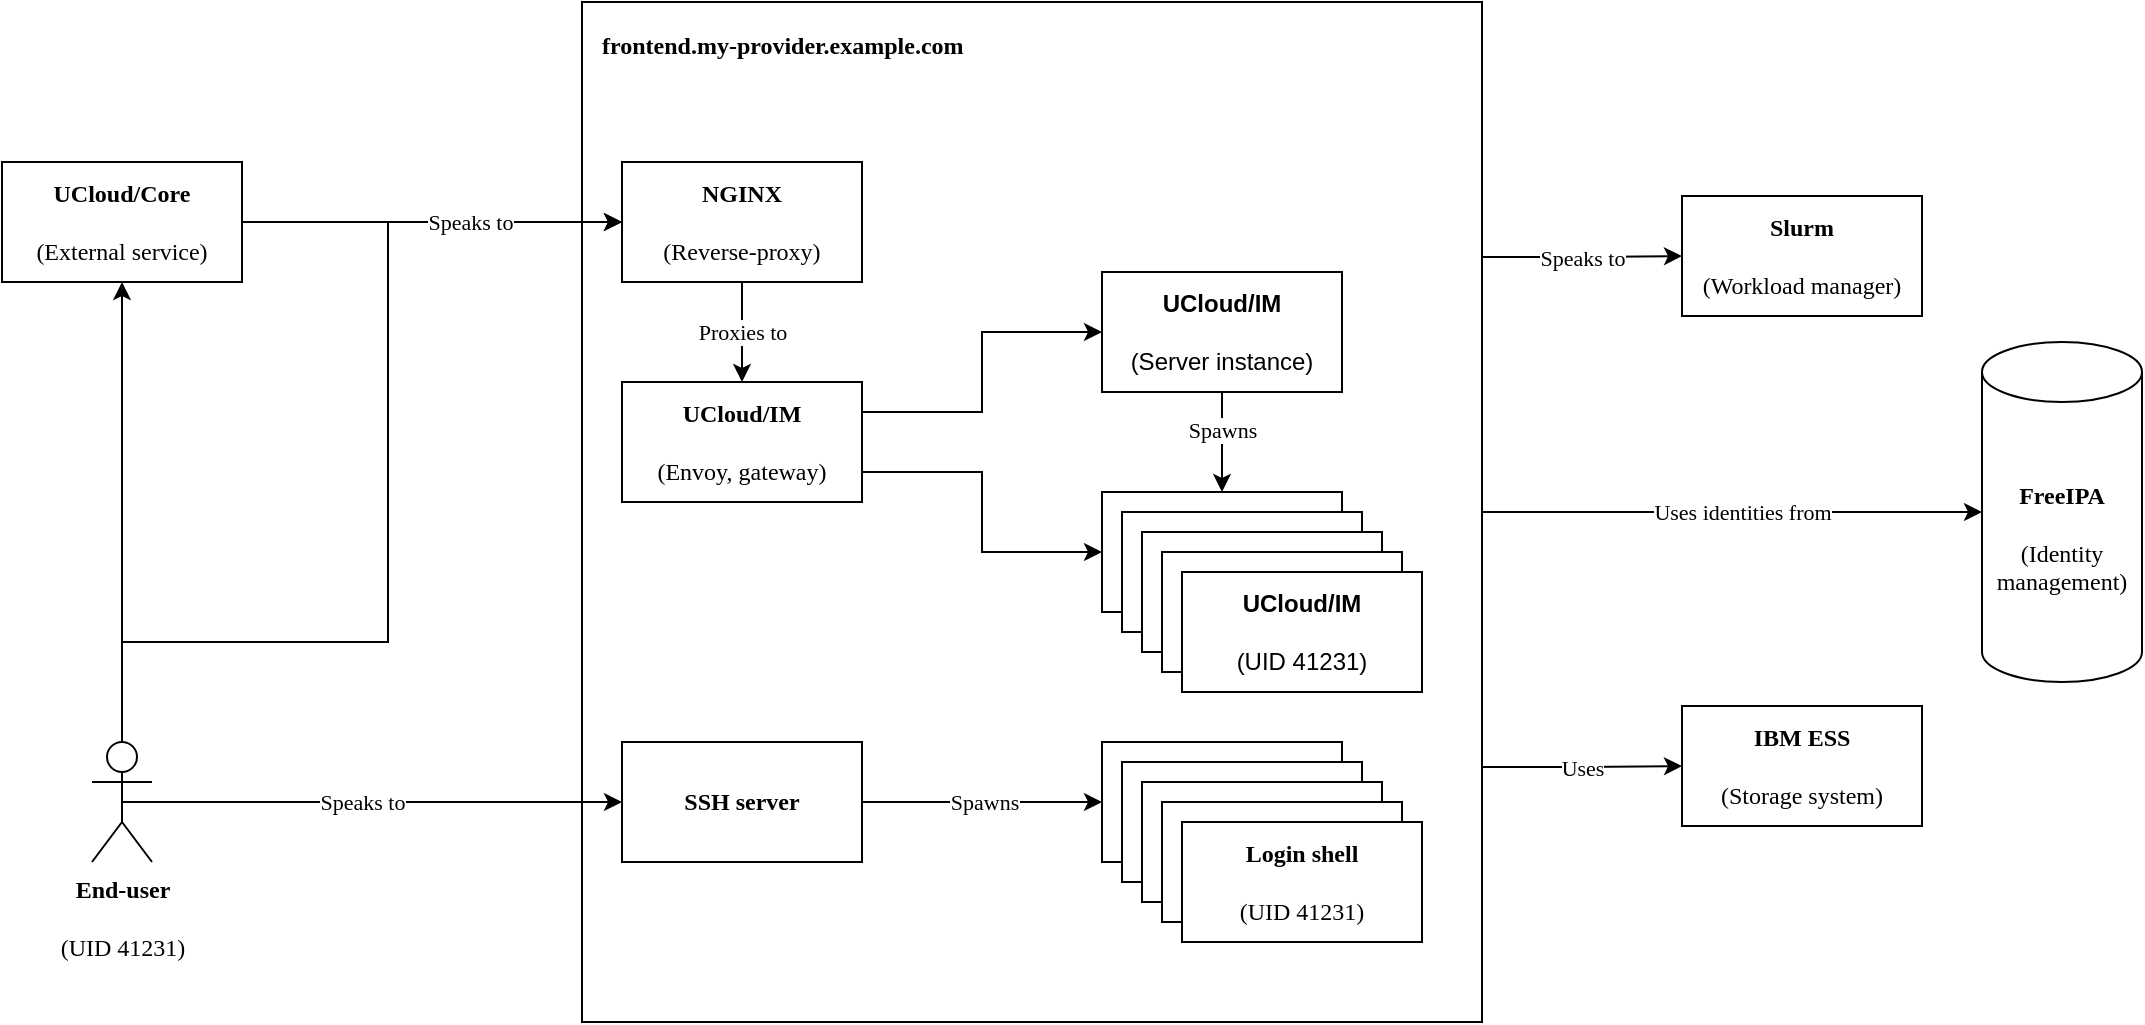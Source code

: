 <mxfile version="20.3.0" type="device"><diagram id="uAdpMMtgPAbA1ZGFTc2q" name="Page-1"><mxGraphModel dx="1734" dy="1026" grid="1" gridSize="10" guides="1" tooltips="1" connect="1" arrows="1" fold="1" page="1" pageScale="1" pageWidth="3000" pageHeight="1600" math="0" shadow="0"><root><mxCell id="0"/><mxCell id="1" parent="0"/><mxCell id="ozuNpbxEj3wFttj9-J1D-25" style="edgeStyle=orthogonalEdgeStyle;rounded=0;orthogonalLoop=1;jettySize=auto;html=1;exitX=1;exitY=0.75;exitDx=0;exitDy=0;entryX=0;entryY=0.5;entryDx=0;entryDy=0;" edge="1" parent="1" source="ozuNpbxEj3wFttj9-J1D-6" target="ozuNpbxEj3wFttj9-J1D-3"><mxGeometry relative="1" as="geometry"/></mxCell><mxCell id="ozuNpbxEj3wFttj9-J1D-40" value="Uses" style="edgeLabel;html=1;align=center;verticalAlign=middle;resizable=0;points=[];fontFamily=IBM Plex Sans;" vertex="1" connectable="0" parent="ozuNpbxEj3wFttj9-J1D-25"><mxGeometry x="-0.188" y="1" relative="1" as="geometry"><mxPoint x="9" y="1" as="offset"/></mxGeometry></mxCell><mxCell id="ozuNpbxEj3wFttj9-J1D-26" style="edgeStyle=orthogonalEdgeStyle;rounded=0;orthogonalLoop=1;jettySize=auto;html=1;exitX=1;exitY=0.5;exitDx=0;exitDy=0;" edge="1" parent="1" source="ozuNpbxEj3wFttj9-J1D-6" target="ozuNpbxEj3wFttj9-J1D-1"><mxGeometry relative="1" as="geometry"/></mxCell><mxCell id="ozuNpbxEj3wFttj9-J1D-38" value="Uses identities from" style="edgeLabel;html=1;align=center;verticalAlign=middle;resizable=0;points=[];fontFamily=IBM Plex Sans;" vertex="1" connectable="0" parent="ozuNpbxEj3wFttj9-J1D-26"><mxGeometry x="-0.047" y="3" relative="1" as="geometry"><mxPoint x="11" y="3" as="offset"/></mxGeometry></mxCell><mxCell id="ozuNpbxEj3wFttj9-J1D-28" style="edgeStyle=orthogonalEdgeStyle;rounded=0;orthogonalLoop=1;jettySize=auto;html=1;exitX=1;exitY=0.25;exitDx=0;exitDy=0;entryX=0;entryY=0.5;entryDx=0;entryDy=0;" edge="1" parent="1" source="ozuNpbxEj3wFttj9-J1D-6" target="ozuNpbxEj3wFttj9-J1D-2"><mxGeometry relative="1" as="geometry"/></mxCell><mxCell id="ozuNpbxEj3wFttj9-J1D-39" value="Speaks to" style="edgeLabel;html=1;align=center;verticalAlign=middle;resizable=0;points=[];fontFamily=IBM Plex Sans;" vertex="1" connectable="0" parent="ozuNpbxEj3wFttj9-J1D-28"><mxGeometry x="-0.144" y="3" relative="1" as="geometry"><mxPoint x="7" y="3" as="offset"/></mxGeometry></mxCell><mxCell id="ozuNpbxEj3wFttj9-J1D-6" value="&lt;b&gt;frontend.my-provider.example.com&lt;/b&gt;" style="rounded=0;whiteSpace=wrap;html=1;verticalAlign=top;align=left;spacing=10;fontFamily=IBM Plex Sans;" vertex="1" parent="1"><mxGeometry x="520" y="230" width="450" height="510" as="geometry"/></mxCell><mxCell id="ozuNpbxEj3wFttj9-J1D-1" value="&lt;b&gt;FreeIPA&lt;/b&gt;&lt;br&gt;&lt;br&gt;(Identity management)" style="shape=cylinder3;whiteSpace=wrap;html=1;boundedLbl=1;backgroundOutline=1;size=15;fontFamily=IBM Plex Sans;" vertex="1" parent="1"><mxGeometry x="1220" y="400" width="80" height="170" as="geometry"/></mxCell><mxCell id="ozuNpbxEj3wFttj9-J1D-2" value="&lt;b&gt;Slurm&lt;/b&gt;&lt;br&gt;&lt;br&gt;(Workload manager)" style="rounded=0;whiteSpace=wrap;html=1;fontFamily=IBM Plex Sans;" vertex="1" parent="1"><mxGeometry x="1070" y="327" width="120" height="60" as="geometry"/></mxCell><mxCell id="ozuNpbxEj3wFttj9-J1D-3" value="&lt;b&gt;IBM ESS&lt;/b&gt;&lt;br&gt;&lt;br&gt;(Storage system)" style="rounded=0;whiteSpace=wrap;html=1;fontFamily=IBM Plex Sans;" vertex="1" parent="1"><mxGeometry x="1070" y="582" width="120" height="60" as="geometry"/></mxCell><mxCell id="ozuNpbxEj3wFttj9-J1D-47" value="" style="edgeStyle=orthogonalEdgeStyle;rounded=0;orthogonalLoop=1;jettySize=auto;html=1;fontFamily=IBM Plex Sans;" edge="1" parent="1" source="ozuNpbxEj3wFttj9-J1D-15" target="ozuNpbxEj3wFttj9-J1D-46"><mxGeometry relative="1" as="geometry"/></mxCell><mxCell id="ozuNpbxEj3wFttj9-J1D-48" value="Spawns" style="edgeLabel;html=1;align=center;verticalAlign=middle;resizable=0;points=[];fontFamily=IBM Plex Sans;" vertex="1" connectable="0" parent="ozuNpbxEj3wFttj9-J1D-47"><mxGeometry x="-0.256" y="1" relative="1" as="geometry"><mxPoint x="16" y="1" as="offset"/></mxGeometry></mxCell><mxCell id="ozuNpbxEj3wFttj9-J1D-15" value="&lt;b&gt;SSH server&lt;/b&gt;" style="rounded=0;whiteSpace=wrap;html=1;fontFamily=IBM Plex Sans;" vertex="1" parent="1"><mxGeometry x="540" y="600" width="120" height="60" as="geometry"/></mxCell><mxCell id="ozuNpbxEj3wFttj9-J1D-44" style="edgeStyle=orthogonalEdgeStyle;rounded=0;orthogonalLoop=1;jettySize=auto;html=1;exitX=0.5;exitY=1;exitDx=0;exitDy=0;entryX=0.5;entryY=0;entryDx=0;entryDy=0;fontFamily=IBM Plex Sans;" edge="1" parent="1" source="ozuNpbxEj3wFttj9-J1D-16" target="ozuNpbxEj3wFttj9-J1D-41"><mxGeometry relative="1" as="geometry"/></mxCell><mxCell id="ozuNpbxEj3wFttj9-J1D-45" value="Proxies to" style="edgeLabel;html=1;align=center;verticalAlign=middle;resizable=0;points=[];fontFamily=IBM Plex Sans;" vertex="1" connectable="0" parent="ozuNpbxEj3wFttj9-J1D-44"><mxGeometry x="-0.033" y="-1" relative="1" as="geometry"><mxPoint x="1" y="1" as="offset"/></mxGeometry></mxCell><mxCell id="ozuNpbxEj3wFttj9-J1D-16" value="&lt;b&gt;NGINX&lt;/b&gt;&lt;br&gt;&lt;br&gt;(Reverse-proxy)" style="rounded=0;whiteSpace=wrap;html=1;fontFamily=IBM Plex Sans;" vertex="1" parent="1"><mxGeometry x="540" y="310" width="120" height="60" as="geometry"/></mxCell><mxCell id="ozuNpbxEj3wFttj9-J1D-24" value="" style="group;fontFamily=IBM Plex Sans;" vertex="1" connectable="0" parent="1"><mxGeometry x="780" y="365" width="160" height="210" as="geometry"/></mxCell><mxCell id="ozuNpbxEj3wFttj9-J1D-7" value="&lt;b&gt;UCloud/IM&lt;/b&gt;&lt;br&gt;&lt;br&gt;(Server instance)" style="rounded=0;whiteSpace=wrap;html=1;" vertex="1" parent="ozuNpbxEj3wFttj9-J1D-24"><mxGeometry width="120" height="60" as="geometry"/></mxCell><mxCell id="ozuNpbxEj3wFttj9-J1D-23" value="" style="group" vertex="1" connectable="0" parent="ozuNpbxEj3wFttj9-J1D-24"><mxGeometry y="110" width="160" height="100" as="geometry"/></mxCell><mxCell id="ozuNpbxEj3wFttj9-J1D-9" value="&lt;b&gt;UCloud/IM&lt;/b&gt;&lt;br&gt;&lt;br&gt;(UID 41231)" style="rounded=0;whiteSpace=wrap;html=1;" vertex="1" parent="ozuNpbxEj3wFttj9-J1D-23"><mxGeometry width="120" height="60" as="geometry"/></mxCell><mxCell id="ozuNpbxEj3wFttj9-J1D-10" value="&lt;b&gt;UCloud/IM&lt;/b&gt;&lt;br&gt;&lt;br&gt;(UID 41231)" style="rounded=0;whiteSpace=wrap;html=1;" vertex="1" parent="ozuNpbxEj3wFttj9-J1D-23"><mxGeometry x="10" y="10" width="120" height="60" as="geometry"/></mxCell><mxCell id="ozuNpbxEj3wFttj9-J1D-11" value="&lt;b&gt;UCloud/IM&lt;/b&gt;&lt;br&gt;&lt;br&gt;(UID 41231)" style="rounded=0;whiteSpace=wrap;html=1;" vertex="1" parent="ozuNpbxEj3wFttj9-J1D-23"><mxGeometry x="20" y="20" width="120" height="60" as="geometry"/></mxCell><mxCell id="ozuNpbxEj3wFttj9-J1D-12" value="&lt;b&gt;UCloud/IM&lt;/b&gt;&lt;br&gt;&lt;br&gt;(UID 41231)" style="rounded=0;whiteSpace=wrap;html=1;" vertex="1" parent="ozuNpbxEj3wFttj9-J1D-23"><mxGeometry x="30" y="30" width="120" height="60" as="geometry"/></mxCell><mxCell id="ozuNpbxEj3wFttj9-J1D-13" value="&lt;b&gt;UCloud/IM&lt;/b&gt;&lt;br&gt;&lt;br&gt;(UID 41231)" style="rounded=0;whiteSpace=wrap;html=1;" vertex="1" parent="ozuNpbxEj3wFttj9-J1D-23"><mxGeometry x="40" y="40" width="120" height="60" as="geometry"/></mxCell><mxCell id="ozuNpbxEj3wFttj9-J1D-14" style="edgeStyle=orthogonalEdgeStyle;rounded=0;orthogonalLoop=1;jettySize=auto;html=1;exitX=0.5;exitY=1;exitDx=0;exitDy=0;entryX=0.5;entryY=0;entryDx=0;entryDy=0;" edge="1" parent="ozuNpbxEj3wFttj9-J1D-24" source="ozuNpbxEj3wFttj9-J1D-7" target="ozuNpbxEj3wFttj9-J1D-9"><mxGeometry relative="1" as="geometry"/></mxCell><mxCell id="ozuNpbxEj3wFttj9-J1D-22" value="Spawns" style="edgeLabel;html=1;align=center;verticalAlign=middle;resizable=0;points=[];fontFamily=IBM Plex Sans;" vertex="1" connectable="0" parent="ozuNpbxEj3wFttj9-J1D-14"><mxGeometry x="-0.244" y="-1" relative="1" as="geometry"><mxPoint x="1" as="offset"/></mxGeometry></mxCell><mxCell id="ozuNpbxEj3wFttj9-J1D-33" style="edgeStyle=orthogonalEdgeStyle;rounded=0;orthogonalLoop=1;jettySize=auto;html=1;exitX=0.5;exitY=0.5;exitDx=0;exitDy=0;exitPerimeter=0;entryX=0;entryY=0.5;entryDx=0;entryDy=0;" edge="1" parent="1" source="ozuNpbxEj3wFttj9-J1D-29" target="ozuNpbxEj3wFttj9-J1D-16"><mxGeometry relative="1" as="geometry"><Array as="points"><mxPoint x="290" y="550"/><mxPoint x="423" y="550"/><mxPoint x="423" y="340"/></Array></mxGeometry></mxCell><mxCell id="ozuNpbxEj3wFttj9-J1D-34" style="edgeStyle=orthogonalEdgeStyle;rounded=0;orthogonalLoop=1;jettySize=auto;html=1;exitX=0.5;exitY=0.5;exitDx=0;exitDy=0;exitPerimeter=0;" edge="1" parent="1" source="ozuNpbxEj3wFttj9-J1D-29" target="ozuNpbxEj3wFttj9-J1D-15"><mxGeometry relative="1" as="geometry"/></mxCell><mxCell id="ozuNpbxEj3wFttj9-J1D-36" value="Speaks to" style="edgeLabel;html=1;align=center;verticalAlign=middle;resizable=0;points=[];fontFamily=IBM Plex Sans;" vertex="1" connectable="0" parent="ozuNpbxEj3wFttj9-J1D-34"><mxGeometry x="-0.201" relative="1" as="geometry"><mxPoint x="20" as="offset"/></mxGeometry></mxCell><mxCell id="ozuNpbxEj3wFttj9-J1D-55" style="edgeStyle=orthogonalEdgeStyle;rounded=0;orthogonalLoop=1;jettySize=auto;html=1;exitX=0.5;exitY=0;exitDx=0;exitDy=0;exitPerimeter=0;entryX=0.5;entryY=1;entryDx=0;entryDy=0;fontFamily=IBM Plex Sans;" edge="1" parent="1" source="ozuNpbxEj3wFttj9-J1D-29" target="ozuNpbxEj3wFttj9-J1D-31"><mxGeometry relative="1" as="geometry"/></mxCell><mxCell id="ozuNpbxEj3wFttj9-J1D-29" value="End-user&lt;br&gt;&lt;br&gt;&lt;span style=&quot;font-weight: normal;&quot;&gt;(UID 41231)&lt;/span&gt;" style="shape=umlActor;verticalLabelPosition=bottom;verticalAlign=top;html=1;outlineConnect=0;fontStyle=1;fontFamily=IBM Plex Sans;" vertex="1" parent="1"><mxGeometry x="275" y="600" width="30" height="60" as="geometry"/></mxCell><mxCell id="ozuNpbxEj3wFttj9-J1D-32" style="edgeStyle=orthogonalEdgeStyle;rounded=0;orthogonalLoop=1;jettySize=auto;html=1;exitX=1;exitY=0.5;exitDx=0;exitDy=0;entryX=0;entryY=0.5;entryDx=0;entryDy=0;" edge="1" parent="1" source="ozuNpbxEj3wFttj9-J1D-31" target="ozuNpbxEj3wFttj9-J1D-16"><mxGeometry relative="1" as="geometry"/></mxCell><mxCell id="ozuNpbxEj3wFttj9-J1D-35" value="Speaks to" style="edgeLabel;html=1;align=center;verticalAlign=middle;resizable=0;points=[];fontFamily=IBM Plex Sans;" vertex="1" connectable="0" parent="ozuNpbxEj3wFttj9-J1D-32"><mxGeometry x="0.199" y="-1" relative="1" as="geometry"><mxPoint y="-1" as="offset"/></mxGeometry></mxCell><mxCell id="ozuNpbxEj3wFttj9-J1D-31" value="&lt;b&gt;UCloud/Core&lt;/b&gt;&lt;br&gt;&lt;br&gt;(External service)" style="rounded=0;whiteSpace=wrap;html=1;fontFamily=IBM Plex Sans;" vertex="1" parent="1"><mxGeometry x="230" y="310" width="120" height="60" as="geometry"/></mxCell><mxCell id="ozuNpbxEj3wFttj9-J1D-42" style="edgeStyle=orthogonalEdgeStyle;rounded=0;orthogonalLoop=1;jettySize=auto;html=1;exitX=1;exitY=0.75;exitDx=0;exitDy=0;entryX=0;entryY=0.5;entryDx=0;entryDy=0;fontFamily=IBM Plex Sans;" edge="1" parent="1" source="ozuNpbxEj3wFttj9-J1D-41" target="ozuNpbxEj3wFttj9-J1D-9"><mxGeometry relative="1" as="geometry"/></mxCell><mxCell id="ozuNpbxEj3wFttj9-J1D-43" style="edgeStyle=orthogonalEdgeStyle;rounded=0;orthogonalLoop=1;jettySize=auto;html=1;exitX=1;exitY=0.25;exitDx=0;exitDy=0;entryX=0;entryY=0.5;entryDx=0;entryDy=0;fontFamily=IBM Plex Sans;" edge="1" parent="1" source="ozuNpbxEj3wFttj9-J1D-41" target="ozuNpbxEj3wFttj9-J1D-7"><mxGeometry relative="1" as="geometry"/></mxCell><mxCell id="ozuNpbxEj3wFttj9-J1D-41" value="&lt;b&gt;UCloud/IM&lt;/b&gt;&lt;br&gt;&lt;br&gt;(Envoy, gateway)" style="rounded=0;whiteSpace=wrap;html=1;fontFamily=IBM Plex Sans;" vertex="1" parent="1"><mxGeometry x="540" y="420" width="120" height="60" as="geometry"/></mxCell><mxCell id="ozuNpbxEj3wFttj9-J1D-46" value="&lt;b&gt;Login shell&lt;/b&gt;&lt;br&gt;&lt;br&gt;(UID 41231)" style="rounded=0;whiteSpace=wrap;html=1;fontFamily=IBM Plex Sans;" vertex="1" parent="1"><mxGeometry x="780" y="600" width="120" height="60" as="geometry"/></mxCell><mxCell id="ozuNpbxEj3wFttj9-J1D-49" value="&lt;b&gt;Login shell&lt;/b&gt;&lt;br&gt;&lt;br&gt;(UID 41231)" style="rounded=0;whiteSpace=wrap;html=1;fontFamily=IBM Plex Sans;" vertex="1" parent="1"><mxGeometry x="790" y="610" width="120" height="60" as="geometry"/></mxCell><mxCell id="ozuNpbxEj3wFttj9-J1D-50" value="&lt;b&gt;Login shell&lt;/b&gt;&lt;br&gt;&lt;br&gt;(UID 41231)" style="rounded=0;whiteSpace=wrap;html=1;fontFamily=IBM Plex Sans;" vertex="1" parent="1"><mxGeometry x="800" y="620" width="120" height="60" as="geometry"/></mxCell><mxCell id="ozuNpbxEj3wFttj9-J1D-51" value="&lt;b&gt;Login shell&lt;/b&gt;&lt;br&gt;&lt;br&gt;(UID 41231)" style="rounded=0;whiteSpace=wrap;html=1;fontFamily=IBM Plex Sans;" vertex="1" parent="1"><mxGeometry x="810" y="630" width="120" height="60" as="geometry"/></mxCell><mxCell id="ozuNpbxEj3wFttj9-J1D-52" value="&lt;b&gt;Login shell&lt;/b&gt;&lt;br&gt;&lt;br&gt;(UID 41231)" style="rounded=0;whiteSpace=wrap;html=1;fontFamily=IBM Plex Sans;" vertex="1" parent="1"><mxGeometry x="820" y="640" width="120" height="60" as="geometry"/></mxCell></root></mxGraphModel></diagram></mxfile>